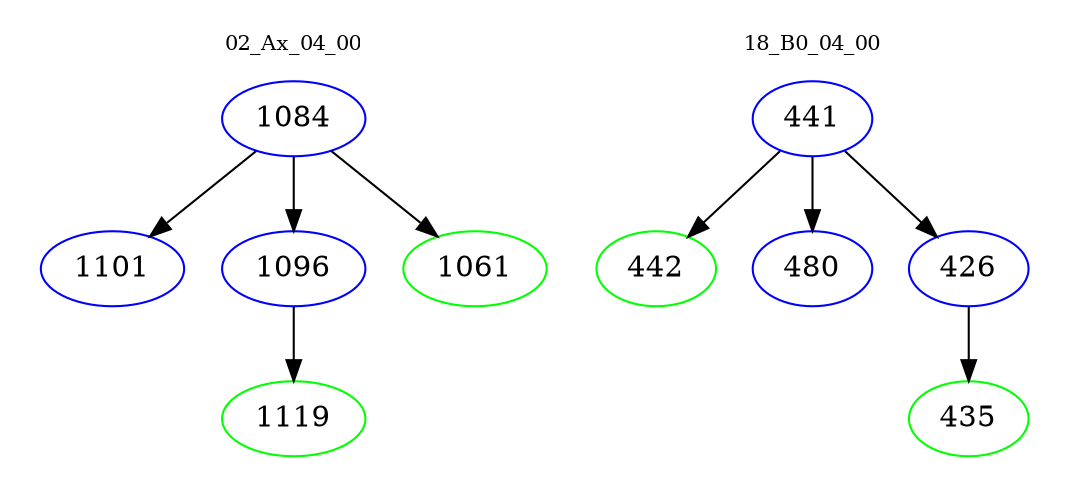 digraph{
subgraph cluster_0 {
color = white
label = "02_Ax_04_00";
fontsize=10;
T0_1084 [label="1084", color="blue"]
T0_1084 -> T0_1101 [color="black"]
T0_1101 [label="1101", color="blue"]
T0_1084 -> T0_1096 [color="black"]
T0_1096 [label="1096", color="blue"]
T0_1096 -> T0_1119 [color="black"]
T0_1119 [label="1119", color="green"]
T0_1084 -> T0_1061 [color="black"]
T0_1061 [label="1061", color="green"]
}
subgraph cluster_1 {
color = white
label = "18_B0_04_00";
fontsize=10;
T1_441 [label="441", color="blue"]
T1_441 -> T1_442 [color="black"]
T1_442 [label="442", color="green"]
T1_441 -> T1_480 [color="black"]
T1_480 [label="480", color="blue"]
T1_441 -> T1_426 [color="black"]
T1_426 [label="426", color="blue"]
T1_426 -> T1_435 [color="black"]
T1_435 [label="435", color="green"]
}
}

